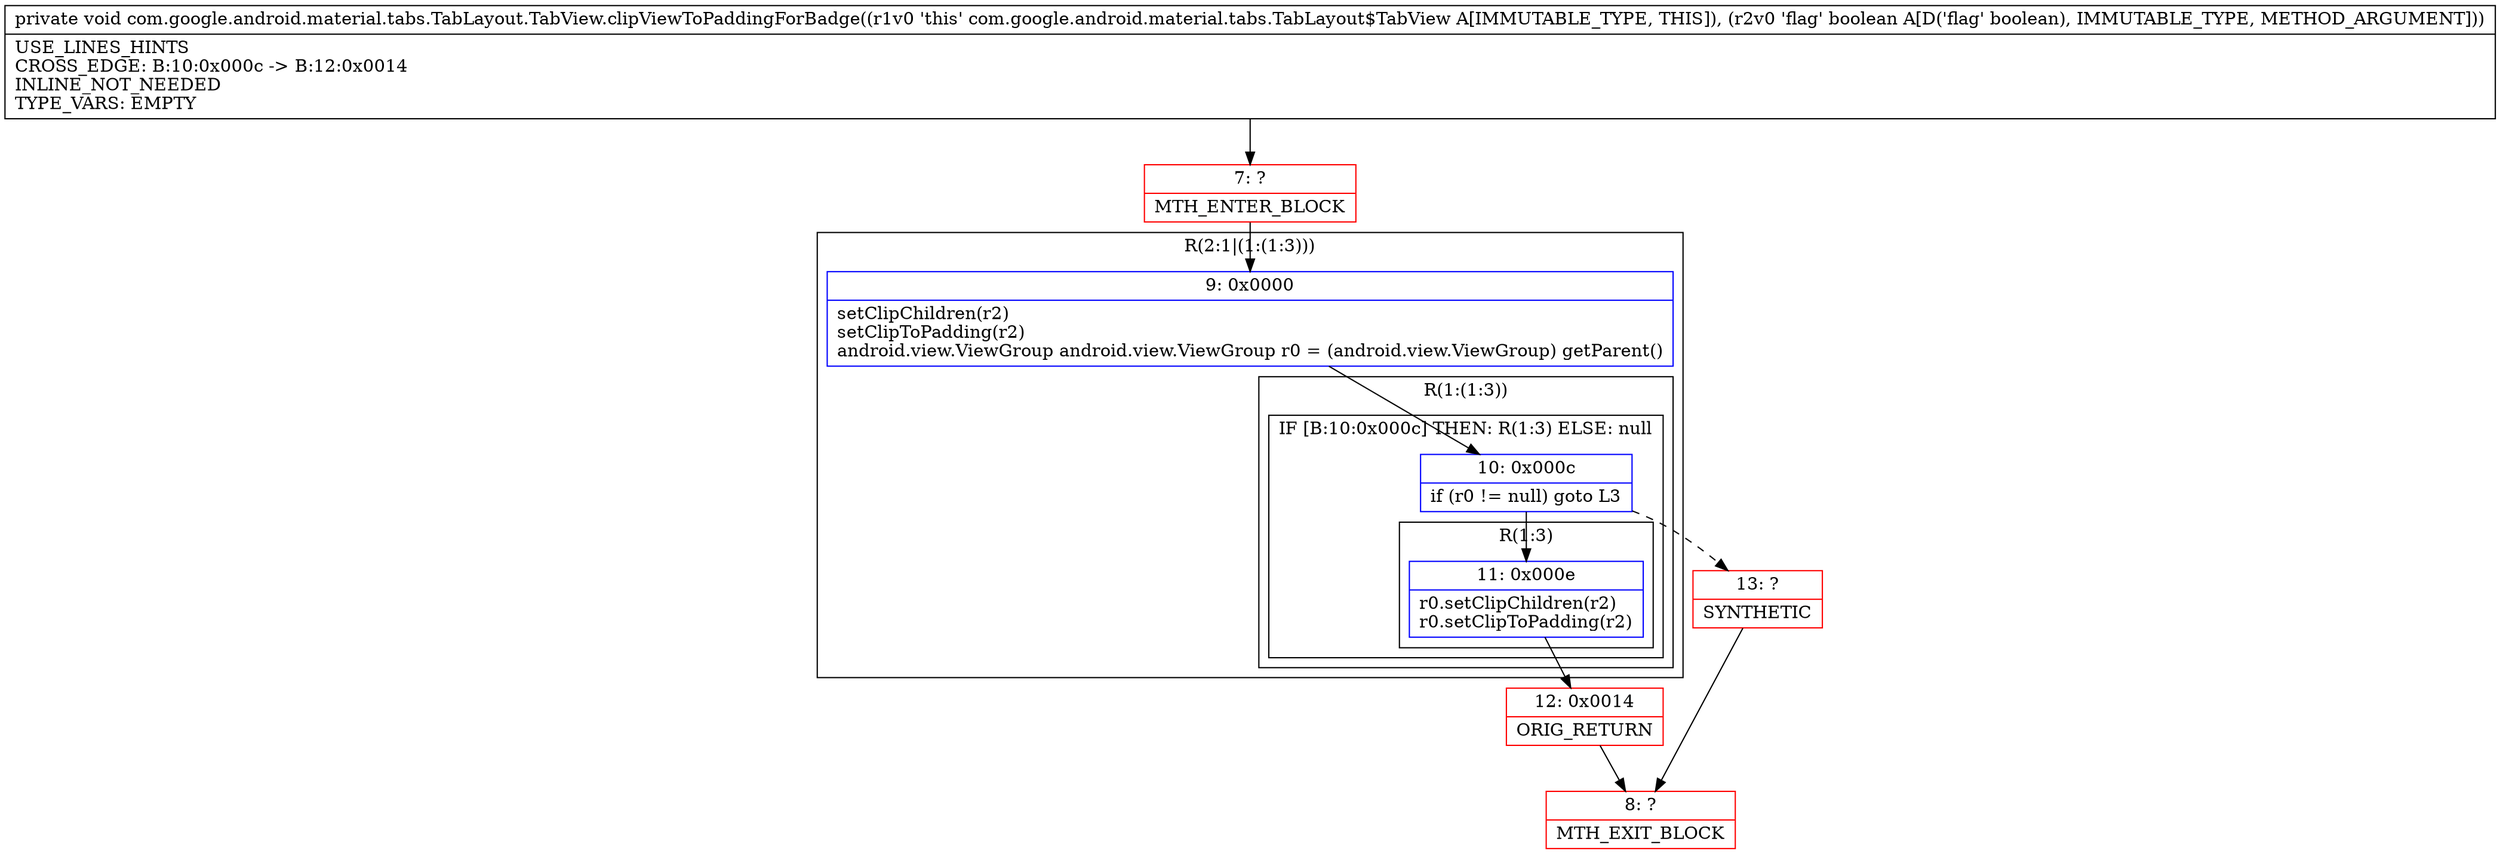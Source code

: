 digraph "CFG forcom.google.android.material.tabs.TabLayout.TabView.clipViewToPaddingForBadge(Z)V" {
subgraph cluster_Region_2038599040 {
label = "R(2:1|(1:(1:3)))";
node [shape=record,color=blue];
Node_9 [shape=record,label="{9\:\ 0x0000|setClipChildren(r2)\lsetClipToPadding(r2)\landroid.view.ViewGroup android.view.ViewGroup r0 = (android.view.ViewGroup) getParent()\l}"];
subgraph cluster_Region_232025547 {
label = "R(1:(1:3))";
node [shape=record,color=blue];
subgraph cluster_IfRegion_774378920 {
label = "IF [B:10:0x000c] THEN: R(1:3) ELSE: null";
node [shape=record,color=blue];
Node_10 [shape=record,label="{10\:\ 0x000c|if (r0 != null) goto L3\l}"];
subgraph cluster_Region_143295491 {
label = "R(1:3)";
node [shape=record,color=blue];
Node_11 [shape=record,label="{11\:\ 0x000e|r0.setClipChildren(r2)\lr0.setClipToPadding(r2)\l}"];
}
}
}
}
Node_7 [shape=record,color=red,label="{7\:\ ?|MTH_ENTER_BLOCK\l}"];
Node_12 [shape=record,color=red,label="{12\:\ 0x0014|ORIG_RETURN\l}"];
Node_8 [shape=record,color=red,label="{8\:\ ?|MTH_EXIT_BLOCK\l}"];
Node_13 [shape=record,color=red,label="{13\:\ ?|SYNTHETIC\l}"];
MethodNode[shape=record,label="{private void com.google.android.material.tabs.TabLayout.TabView.clipViewToPaddingForBadge((r1v0 'this' com.google.android.material.tabs.TabLayout$TabView A[IMMUTABLE_TYPE, THIS]), (r2v0 'flag' boolean A[D('flag' boolean), IMMUTABLE_TYPE, METHOD_ARGUMENT]))  | USE_LINES_HINTS\lCROSS_EDGE: B:10:0x000c \-\> B:12:0x0014\lINLINE_NOT_NEEDED\lTYPE_VARS: EMPTY\l}"];
MethodNode -> Node_7;Node_9 -> Node_10;
Node_10 -> Node_11;
Node_10 -> Node_13[style=dashed];
Node_11 -> Node_12;
Node_7 -> Node_9;
Node_12 -> Node_8;
Node_13 -> Node_8;
}

